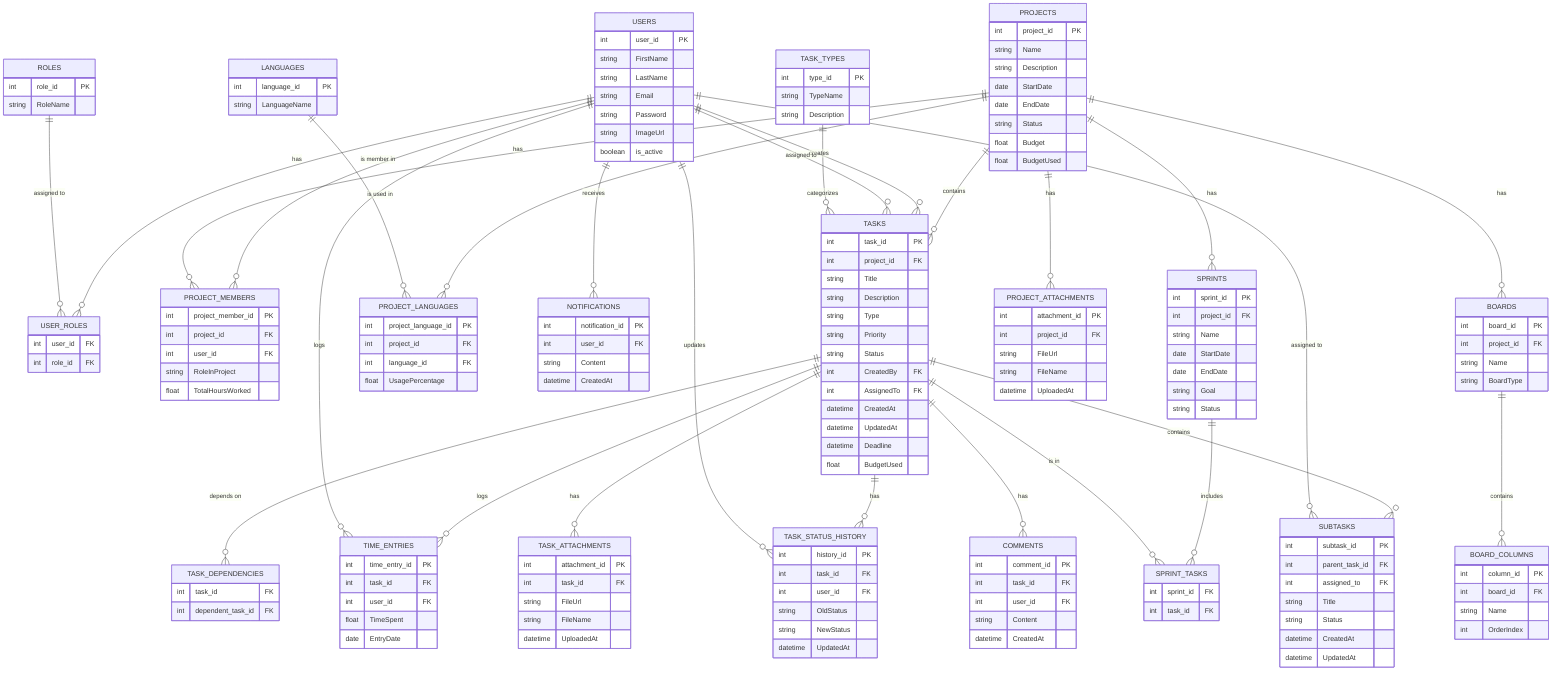 erDiagram
    USERS {
        int user_id PK
        string FirstName
        string LastName
        string Email
        string Password
        string ImageUrl
        boolean is_active
    }
    
    ROLES {
        int role_id PK
        string RoleName
    }
    
    USER_ROLES {
        int user_id FK
        int role_id FK
    }
    
    PROJECTS {
        int project_id PK
        string Name
        string Description
        date StartDate
        date EndDate
        string Status
        float Budget
        float BudgetUsed
    }
    
    PROJECT_MEMBERS {
        int project_member_id PK
        int project_id FK
        int user_id FK
        string RoleInProject
        float TotalHoursWorked
    }
    
    TASKS {
        int task_id PK
        int project_id FK
        string Title
        string Description
        string Type
        string Priority
        string Status
        int CreatedBy FK
        int AssignedTo FK
        datetime CreatedAt
        datetime UpdatedAt
        datetime Deadline
        float BudgetUsed
    }
    
    TASK_TYPES {
        int type_id PK
        string TypeName
        string Description
    }
    
    TASK_DEPENDENCIES {
        int task_id FK
        int dependent_task_id FK
    }
    
    TASK_ATTACHMENTS {
        int attachment_id PK
        int task_id FK
        string FileUrl
        string FileName
        datetime UploadedAt
    }
    
    TIME_ENTRIES {
        int time_entry_id PK
        int task_id FK
        int user_id FK
        float TimeSpent
        date EntryDate
    }
    
    LANGUAGES {
        int language_id PK
        string LanguageName
    }
    
    PROJECT_LANGUAGES {
        int project_language_id PK
        int project_id FK
        int language_id FK
        float UsagePercentage
    }
    
    NOTIFICATIONS {
        int notification_id PK
        int user_id FK
        string Content
        datetime CreatedAt
    }
    
    SPRINTS {
        int sprint_id PK
        int project_id FK
        string Name
        date StartDate
        date EndDate
        string Goal
        string Status
    }
    
    SPRINT_TASKS {
        int sprint_id FK
        int task_id FK
    }
    
    BOARDS {
        int board_id PK
        int project_id FK
        string Name
        string BoardType
    }
    
    BOARD_COLUMNS {
        int column_id PK
        int board_id FK
        string Name
        int OrderIndex
    }
    
    COMMENTS {
        int comment_id PK
        int task_id FK
        int user_id FK
        string Content
        datetime CreatedAt
    }
    
    TASK_STATUS_HISTORY {
        int history_id PK
        int task_id FK
        int user_id FK
        string OldStatus
        string NewStatus
        datetime UpdatedAt
    }
    
    PROJECT_ATTACHMENTS {
        int attachment_id PK
        int project_id FK
        string FileUrl
        string FileName
        datetime UploadedAt
    }
    
    SUBTASKS {
        int subtask_id PK
        int parent_task_id FK
        int assigned_to FK
        string Title
        string Status
        datetime CreatedAt
        datetime UpdatedAt
    }
    
    USERS ||--o{ USER_ROLES : "has"
    ROLES ||--o{ USER_ROLES : "assigned to"
    
    USERS ||--o{ PROJECT_MEMBERS : "is member in"
    PROJECTS ||--o{ PROJECT_MEMBERS : "has"
    
    PROJECTS ||--o{ TASKS : "contains"
    USERS ||--o{ TASKS : "creates"
    USERS ||--o{ TASKS : "assigned to"
    TASK_TYPES ||--o{ TASKS : "categorizes"
    
    TASKS ||--o{ TASK_DEPENDENCIES : "depends on"
    
    TASKS ||--o{ TASK_ATTACHMENTS : "has"
    
    TASKS ||--o{ TIME_ENTRIES : "logs"
    USERS ||--o{ TIME_ENTRIES : "logs"
    
    PROJECTS ||--o{ PROJECT_LANGUAGES : "uses"
    LANGUAGES ||--o{ PROJECT_LANGUAGES : "is used in"
    
    USERS ||--o{ NOTIFICATIONS : "receives"
    
    PROJECTS ||--o{ SPRINTS : "has"
    SPRINTS ||--o{ SPRINT_TASKS : "includes"
    TASKS ||--o{ SPRINT_TASKS : "is in"
    
    PROJECTS ||--o{ BOARDS : "has"
    BOARDS ||--o{ BOARD_COLUMNS : "contains"
    
    TASKS ||--o{ COMMENTS : "has"
    
    TASKS ||--o{ TASK_STATUS_HISTORY : "has"
    USERS ||--o{ TASK_STATUS_HISTORY : "updates"
    
    PROJECTS ||--o{ PROJECT_ATTACHMENTS : "has"
    
    TASKS ||--o{ SUBTASKS : "contains"
    USERS ||--o{ SUBTASKS : "assigned to"